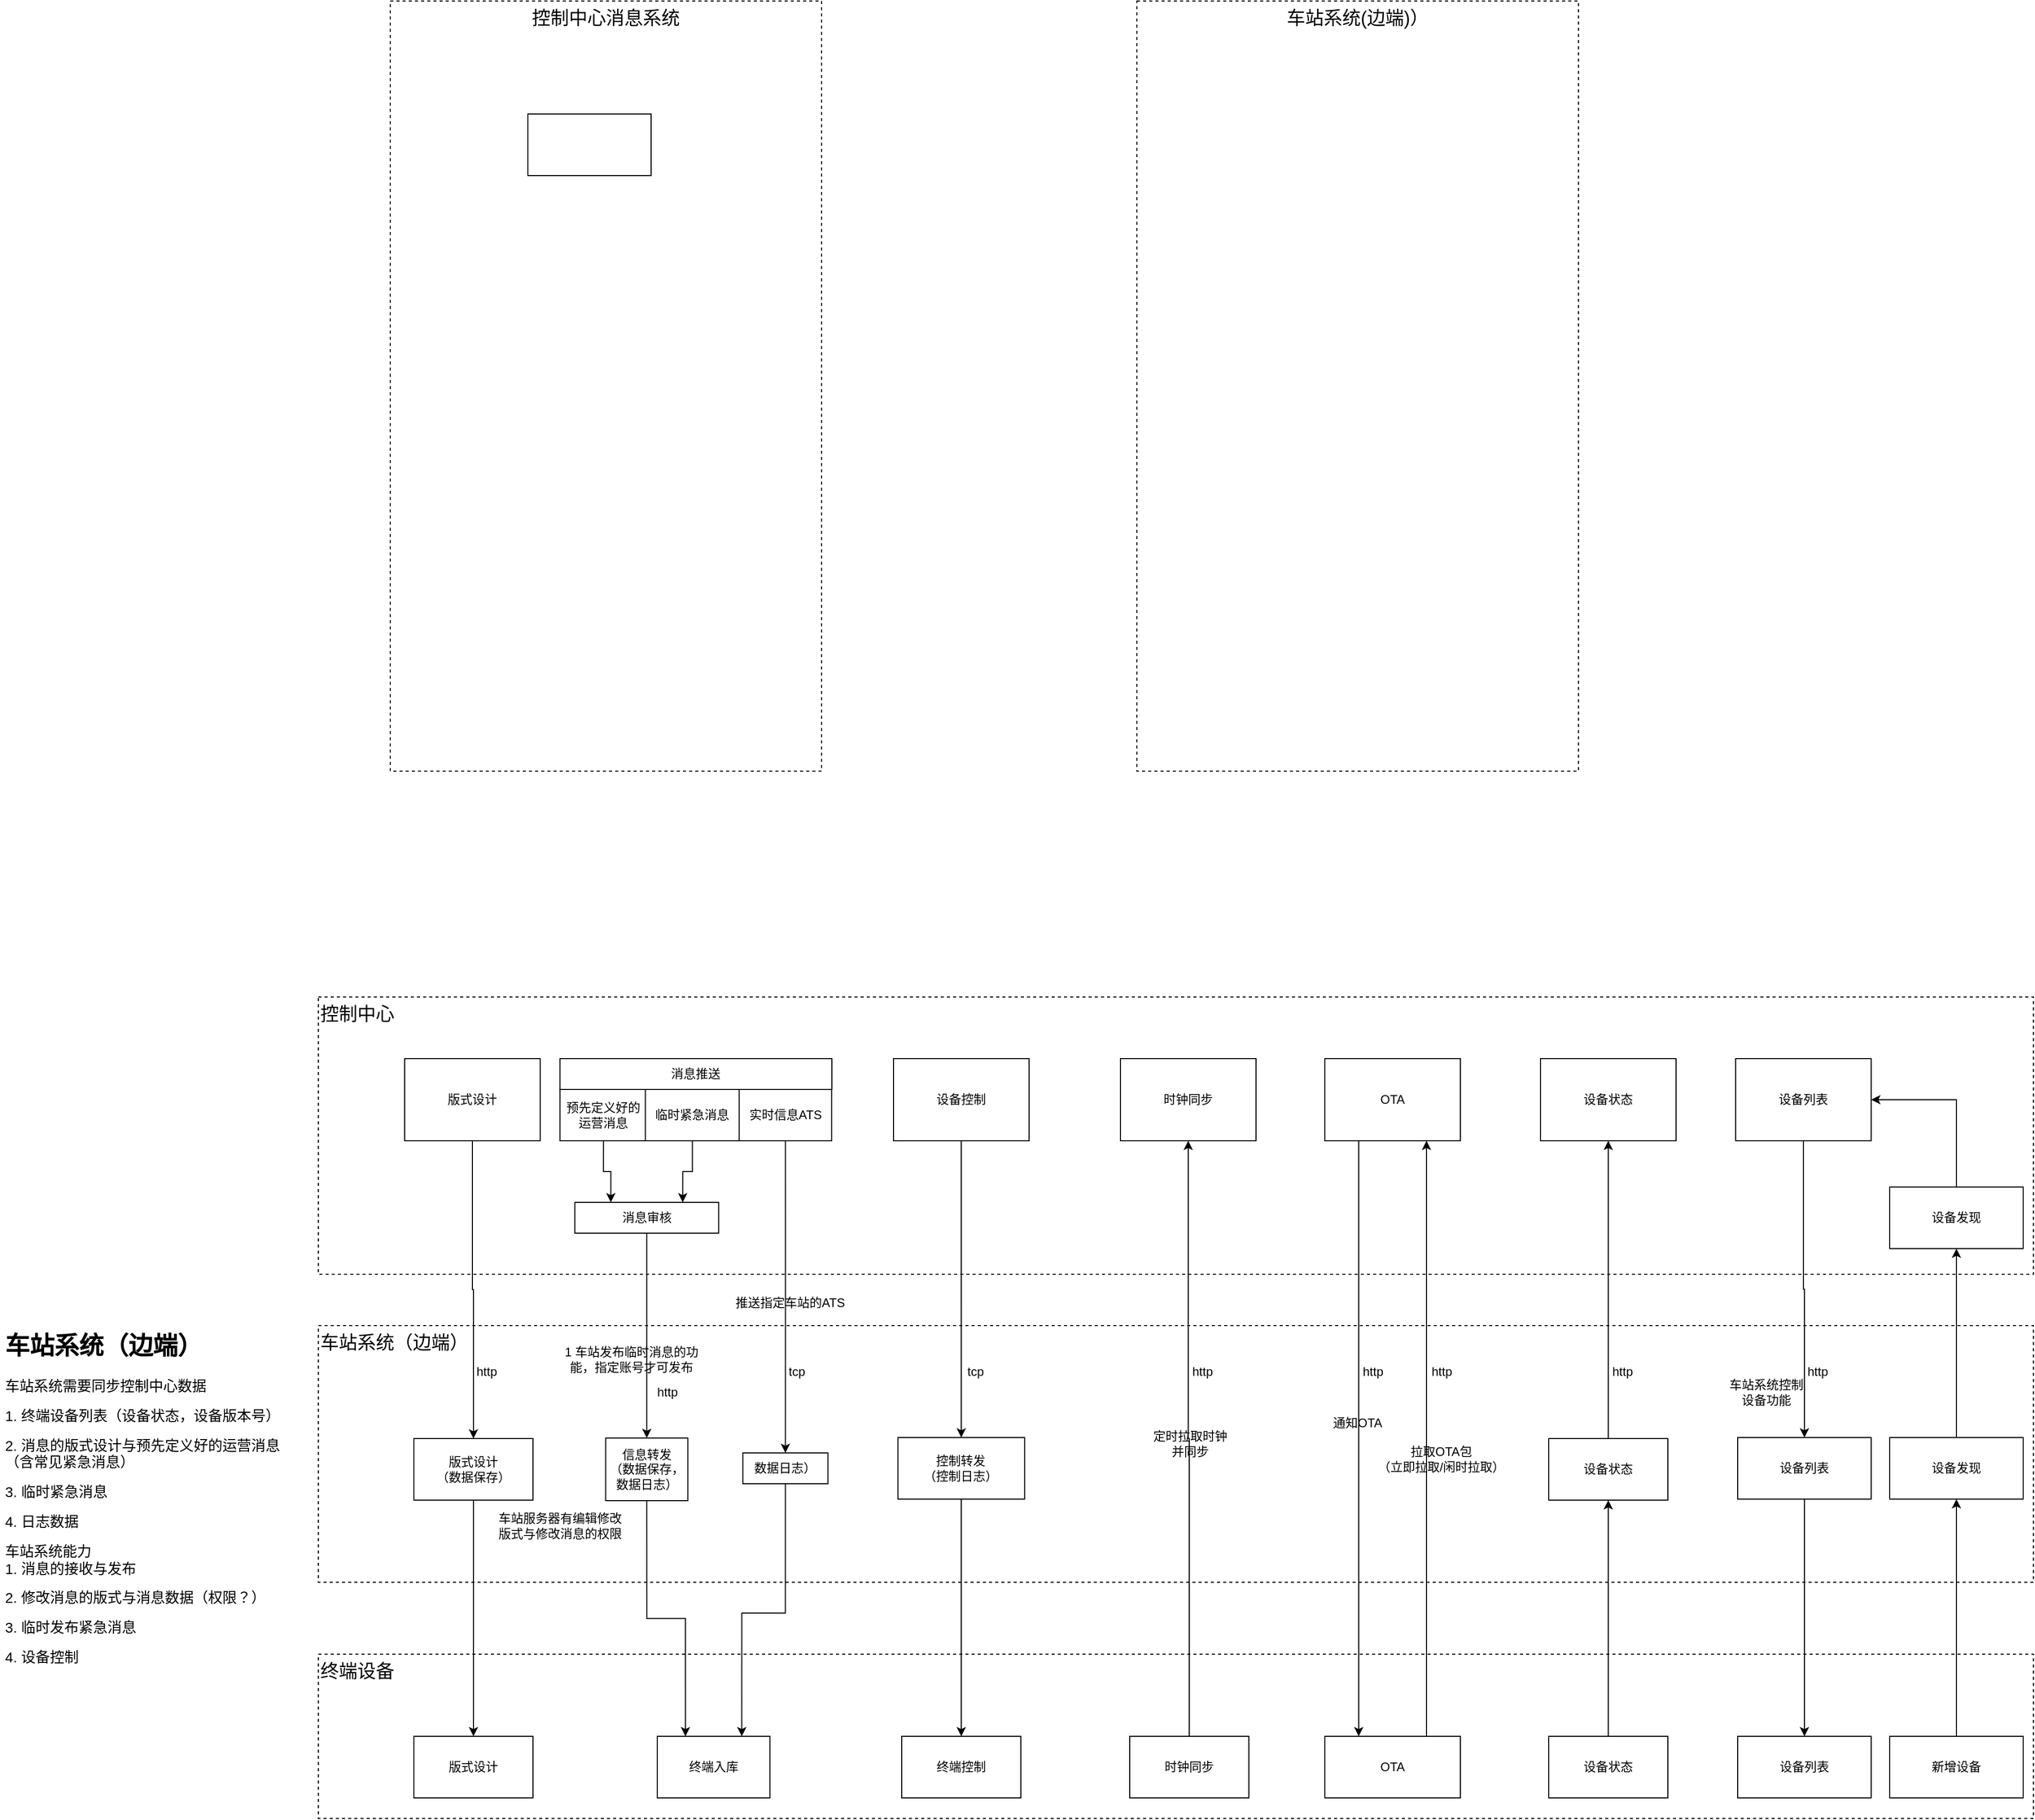 <mxfile version="21.3.5" type="github">
  <diagram name="第 1 页" id="WxWkG-pKVZrvrhtKARHQ">
    <mxGraphModel dx="1942" dy="854" grid="1" gridSize="10" guides="1" tooltips="1" connect="1" arrows="1" fold="1" page="1" pageScale="1" pageWidth="827" pageHeight="1169" math="0" shadow="0">
      <root>
        <mxCell id="0" />
        <mxCell id="1" parent="0" />
        <mxCell id="FDIz5WSHnkQEFrHZKm8G-6" value="&lt;font style=&quot;font-size: 18px;&quot;&gt;控制中心&lt;/font&gt;" style="rounded=0;whiteSpace=wrap;html=1;align=left;verticalAlign=top;dashed=1;" parent="1" vertex="1">
          <mxGeometry x="320" y="1210" width="1670" height="270" as="geometry" />
        </mxCell>
        <mxCell id="FDIz5WSHnkQEFrHZKm8G-10" value="&lt;font style=&quot;font-size: 18px;&quot;&gt;终端设备&lt;/font&gt;" style="rounded=0;whiteSpace=wrap;html=1;align=left;verticalAlign=top;dashed=1;" parent="1" vertex="1">
          <mxGeometry x="320" y="1850" width="1670" height="160" as="geometry" />
        </mxCell>
        <mxCell id="FDIz5WSHnkQEFrHZKm8G-11" value="&lt;font style=&quot;font-size: 18px;&quot;&gt;车站系统（边端）&lt;/font&gt;" style="rounded=0;whiteSpace=wrap;html=1;align=left;verticalAlign=top;dashed=1;" parent="1" vertex="1">
          <mxGeometry x="320" y="1530" width="1670" height="250" as="geometry" />
        </mxCell>
        <mxCell id="MEf120TzHeJ7vrePYZAw-9" value="&lt;font style=&quot;font-size: 18px;&quot;&gt;车站系统(边端)）&lt;/font&gt;" style="rounded=0;whiteSpace=wrap;html=1;dashed=1;verticalAlign=top;" parent="1" vertex="1">
          <mxGeometry x="1117" y="240" width="430" height="750" as="geometry" />
        </mxCell>
        <mxCell id="MEf120TzHeJ7vrePYZAw-5" value="&lt;font style=&quot;font-size: 18px;&quot;&gt;控制中心消息系统&lt;/font&gt;" style="rounded=0;whiteSpace=wrap;html=1;dashed=1;verticalAlign=top;" parent="1" vertex="1">
          <mxGeometry x="390" y="240" width="420" height="750" as="geometry" />
        </mxCell>
        <mxCell id="FDIz5WSHnkQEFrHZKm8G-16" style="edgeStyle=orthogonalEdgeStyle;rounded=0;orthogonalLoop=1;jettySize=auto;html=1;exitX=0.5;exitY=1;exitDx=0;exitDy=0;entryX=0.5;entryY=0;entryDx=0;entryDy=0;" parent="1" source="FDIz5WSHnkQEFrHZKm8G-12" target="FDIz5WSHnkQEFrHZKm8G-13" edge="1">
          <mxGeometry relative="1" as="geometry" />
        </mxCell>
        <mxCell id="FDIz5WSHnkQEFrHZKm8G-12" value="版式设计" style="rounded=0;whiteSpace=wrap;html=1;" parent="1" vertex="1">
          <mxGeometry x="404" y="1270" width="132" height="80" as="geometry" />
        </mxCell>
        <mxCell id="FDIz5WSHnkQEFrHZKm8G-17" style="edgeStyle=orthogonalEdgeStyle;rounded=0;orthogonalLoop=1;jettySize=auto;html=1;exitX=0.5;exitY=1;exitDx=0;exitDy=0;entryX=0.5;entryY=0;entryDx=0;entryDy=0;" parent="1" source="FDIz5WSHnkQEFrHZKm8G-13" target="FDIz5WSHnkQEFrHZKm8G-15" edge="1">
          <mxGeometry relative="1" as="geometry" />
        </mxCell>
        <mxCell id="FDIz5WSHnkQEFrHZKm8G-13" value="版式设计&lt;br&gt;（数据保存）" style="rounded=0;whiteSpace=wrap;html=1;" parent="1" vertex="1">
          <mxGeometry x="413" y="1640" width="116" height="60" as="geometry" />
        </mxCell>
        <mxCell id="FDIz5WSHnkQEFrHZKm8G-15" value="版式设计" style="rounded=0;whiteSpace=wrap;html=1;" parent="1" vertex="1">
          <mxGeometry x="413" y="1930" width="116" height="60" as="geometry" />
        </mxCell>
        <mxCell id="FDIz5WSHnkQEFrHZKm8G-18" value="消息推送" style="rounded=0;whiteSpace=wrap;html=1;" parent="1" vertex="1">
          <mxGeometry x="555.25" y="1270" width="264.75" height="30" as="geometry" />
        </mxCell>
        <mxCell id="FDIz5WSHnkQEFrHZKm8G-23" style="edgeStyle=orthogonalEdgeStyle;rounded=0;orthogonalLoop=1;jettySize=auto;html=1;exitX=0.5;exitY=1;exitDx=0;exitDy=0;entryX=0.25;entryY=0;entryDx=0;entryDy=0;" parent="1" source="FDIz5WSHnkQEFrHZKm8G-19" target="FDIz5WSHnkQEFrHZKm8G-21" edge="1">
          <mxGeometry relative="1" as="geometry" />
        </mxCell>
        <mxCell id="FDIz5WSHnkQEFrHZKm8G-19" value="预先定义好的运营消息" style="rounded=0;whiteSpace=wrap;html=1;" parent="1" vertex="1">
          <mxGeometry x="555.25" y="1300" width="84.75" height="50" as="geometry" />
        </mxCell>
        <mxCell id="FDIz5WSHnkQEFrHZKm8G-24" style="edgeStyle=orthogonalEdgeStyle;rounded=0;orthogonalLoop=1;jettySize=auto;html=1;exitX=0.5;exitY=1;exitDx=0;exitDy=0;entryX=0.75;entryY=0;entryDx=0;entryDy=0;" parent="1" source="FDIz5WSHnkQEFrHZKm8G-20" target="FDIz5WSHnkQEFrHZKm8G-21" edge="1">
          <mxGeometry relative="1" as="geometry" />
        </mxCell>
        <mxCell id="FDIz5WSHnkQEFrHZKm8G-20" value="临时紧急消息" style="rounded=0;whiteSpace=wrap;html=1;" parent="1" vertex="1">
          <mxGeometry x="638.37" y="1300" width="91.63" height="50" as="geometry" />
        </mxCell>
        <mxCell id="lnaJndpBKy_KP0AAHM30-50" style="edgeStyle=orthogonalEdgeStyle;rounded=0;orthogonalLoop=1;jettySize=auto;html=1;exitX=0.5;exitY=1;exitDx=0;exitDy=0;entryX=0.5;entryY=0;entryDx=0;entryDy=0;" edge="1" parent="1" source="FDIz5WSHnkQEFrHZKm8G-21" target="FDIz5WSHnkQEFrHZKm8G-27">
          <mxGeometry relative="1" as="geometry" />
        </mxCell>
        <mxCell id="FDIz5WSHnkQEFrHZKm8G-21" value="消息审核" style="rounded=0;whiteSpace=wrap;html=1;" parent="1" vertex="1">
          <mxGeometry x="569.75" y="1410" width="140" height="30" as="geometry" />
        </mxCell>
        <mxCell id="lnaJndpBKy_KP0AAHM30-52" style="edgeStyle=orthogonalEdgeStyle;rounded=0;orthogonalLoop=1;jettySize=auto;html=1;exitX=0.5;exitY=1;exitDx=0;exitDy=0;entryX=0.5;entryY=0;entryDx=0;entryDy=0;" edge="1" parent="1" source="FDIz5WSHnkQEFrHZKm8G-22" target="lnaJndpBKy_KP0AAHM30-51">
          <mxGeometry relative="1" as="geometry" />
        </mxCell>
        <mxCell id="FDIz5WSHnkQEFrHZKm8G-22" value="实时信息ATS" style="rounded=0;whiteSpace=wrap;html=1;" parent="1" vertex="1">
          <mxGeometry x="729.75" y="1300" width="90" height="50" as="geometry" />
        </mxCell>
        <mxCell id="FDIz5WSHnkQEFrHZKm8G-30" style="edgeStyle=orthogonalEdgeStyle;rounded=0;orthogonalLoop=1;jettySize=auto;html=1;exitX=0.5;exitY=1;exitDx=0;exitDy=0;entryX=0.25;entryY=0;entryDx=0;entryDy=0;" parent="1" source="FDIz5WSHnkQEFrHZKm8G-27" target="FDIz5WSHnkQEFrHZKm8G-29" edge="1">
          <mxGeometry relative="1" as="geometry" />
        </mxCell>
        <mxCell id="FDIz5WSHnkQEFrHZKm8G-27" value="信息转发&lt;br&gt;（数据保存，数据日志）" style="rounded=0;whiteSpace=wrap;html=1;" parent="1" vertex="1">
          <mxGeometry x="599.75" y="1639.5" width="80" height="61" as="geometry" />
        </mxCell>
        <mxCell id="FDIz5WSHnkQEFrHZKm8G-29" value="终端入库" style="rounded=0;whiteSpace=wrap;html=1;" parent="1" vertex="1">
          <mxGeometry x="650" y="1930" width="109.69" height="60" as="geometry" />
        </mxCell>
        <mxCell id="FDIz5WSHnkQEFrHZKm8G-34" style="edgeStyle=orthogonalEdgeStyle;rounded=0;orthogonalLoop=1;jettySize=auto;html=1;exitX=0.5;exitY=1;exitDx=0;exitDy=0;entryX=0.5;entryY=0;entryDx=0;entryDy=0;" parent="1" source="FDIz5WSHnkQEFrHZKm8G-31" target="FDIz5WSHnkQEFrHZKm8G-33" edge="1">
          <mxGeometry relative="1" as="geometry" />
        </mxCell>
        <mxCell id="FDIz5WSHnkQEFrHZKm8G-31" value="设备控制" style="rounded=0;whiteSpace=wrap;html=1;" parent="1" vertex="1">
          <mxGeometry x="880" y="1270" width="132" height="80" as="geometry" />
        </mxCell>
        <mxCell id="FDIz5WSHnkQEFrHZKm8G-36" style="edgeStyle=orthogonalEdgeStyle;rounded=0;orthogonalLoop=1;jettySize=auto;html=1;exitX=0.5;exitY=1;exitDx=0;exitDy=0;entryX=0.5;entryY=0;entryDx=0;entryDy=0;" parent="1" source="FDIz5WSHnkQEFrHZKm8G-33" target="FDIz5WSHnkQEFrHZKm8G-35" edge="1">
          <mxGeometry relative="1" as="geometry" />
        </mxCell>
        <mxCell id="FDIz5WSHnkQEFrHZKm8G-33" value="控制转发&lt;br&gt;（控制日志）" style="rounded=0;whiteSpace=wrap;html=1;" parent="1" vertex="1">
          <mxGeometry x="884.32" y="1639" width="123.37" height="60" as="geometry" />
        </mxCell>
        <mxCell id="FDIz5WSHnkQEFrHZKm8G-35" value="终端控制" style="rounded=0;whiteSpace=wrap;html=1;" parent="1" vertex="1">
          <mxGeometry x="888" y="1930" width="116" height="60" as="geometry" />
        </mxCell>
        <mxCell id="FDIz5WSHnkQEFrHZKm8G-37" value="时钟同步" style="rounded=0;whiteSpace=wrap;html=1;" parent="1" vertex="1">
          <mxGeometry x="1101" y="1270" width="132" height="80" as="geometry" />
        </mxCell>
        <mxCell id="lnaJndpBKy_KP0AAHM30-5" style="edgeStyle=orthogonalEdgeStyle;rounded=0;orthogonalLoop=1;jettySize=auto;html=1;exitX=0.25;exitY=1;exitDx=0;exitDy=0;entryX=0.25;entryY=0;entryDx=0;entryDy=0;" edge="1" parent="1" source="FDIz5WSHnkQEFrHZKm8G-38" target="lnaJndpBKy_KP0AAHM30-2">
          <mxGeometry relative="1" as="geometry" />
        </mxCell>
        <mxCell id="FDIz5WSHnkQEFrHZKm8G-38" value="OTA" style="rounded=0;whiteSpace=wrap;html=1;" parent="1" vertex="1">
          <mxGeometry x="1300" y="1270" width="132" height="80" as="geometry" />
        </mxCell>
        <mxCell id="FDIz5WSHnkQEFrHZKm8G-39" value="设备状态" style="rounded=0;whiteSpace=wrap;html=1;" parent="1" vertex="1">
          <mxGeometry x="1510" y="1270" width="132" height="80" as="geometry" />
        </mxCell>
        <mxCell id="lnaJndpBKy_KP0AAHM30-4" style="edgeStyle=orthogonalEdgeStyle;rounded=0;orthogonalLoop=1;jettySize=auto;html=1;exitX=0.5;exitY=0;exitDx=0;exitDy=0;entryX=0.5;entryY=1;entryDx=0;entryDy=0;" edge="1" parent="1" source="lnaJndpBKy_KP0AAHM30-1" target="FDIz5WSHnkQEFrHZKm8G-37">
          <mxGeometry relative="1" as="geometry" />
        </mxCell>
        <mxCell id="lnaJndpBKy_KP0AAHM30-1" value="时钟同步" style="rounded=0;whiteSpace=wrap;html=1;" vertex="1" parent="1">
          <mxGeometry x="1110" y="1930" width="116" height="60" as="geometry" />
        </mxCell>
        <mxCell id="lnaJndpBKy_KP0AAHM30-6" style="edgeStyle=orthogonalEdgeStyle;rounded=0;orthogonalLoop=1;jettySize=auto;html=1;exitX=0.75;exitY=0;exitDx=0;exitDy=0;entryX=0.75;entryY=1;entryDx=0;entryDy=0;" edge="1" parent="1" source="lnaJndpBKy_KP0AAHM30-2" target="FDIz5WSHnkQEFrHZKm8G-38">
          <mxGeometry relative="1" as="geometry" />
        </mxCell>
        <mxCell id="lnaJndpBKy_KP0AAHM30-2" value="OTA" style="rounded=0;whiteSpace=wrap;html=1;" vertex="1" parent="1">
          <mxGeometry x="1300" y="1930" width="132" height="60" as="geometry" />
        </mxCell>
        <mxCell id="lnaJndpBKy_KP0AAHM30-7" style="edgeStyle=orthogonalEdgeStyle;rounded=0;orthogonalLoop=1;jettySize=auto;html=1;exitX=0.5;exitY=0;exitDx=0;exitDy=0;entryX=0.5;entryY=1;entryDx=0;entryDy=0;" edge="1" parent="1" source="lnaJndpBKy_KP0AAHM30-3" target="lnaJndpBKy_KP0AAHM30-28">
          <mxGeometry relative="1" as="geometry" />
        </mxCell>
        <mxCell id="lnaJndpBKy_KP0AAHM30-3" value="设备状态" style="rounded=0;whiteSpace=wrap;html=1;" vertex="1" parent="1">
          <mxGeometry x="1518" y="1930" width="116" height="60" as="geometry" />
        </mxCell>
        <mxCell id="lnaJndpBKy_KP0AAHM30-12" style="edgeStyle=orthogonalEdgeStyle;rounded=0;orthogonalLoop=1;jettySize=auto;html=1;exitX=0.5;exitY=1;exitDx=0;exitDy=0;entryX=0.5;entryY=0;entryDx=0;entryDy=0;" edge="1" parent="1" source="lnaJndpBKy_KP0AAHM30-9" target="lnaJndpBKy_KP0AAHM30-10">
          <mxGeometry relative="1" as="geometry" />
        </mxCell>
        <mxCell id="lnaJndpBKy_KP0AAHM30-9" value="设备列表" style="rounded=0;whiteSpace=wrap;html=1;" vertex="1" parent="1">
          <mxGeometry x="1700" y="1270" width="132" height="80" as="geometry" />
        </mxCell>
        <mxCell id="lnaJndpBKy_KP0AAHM30-13" style="edgeStyle=orthogonalEdgeStyle;rounded=0;orthogonalLoop=1;jettySize=auto;html=1;exitX=0.5;exitY=1;exitDx=0;exitDy=0;" edge="1" parent="1" source="lnaJndpBKy_KP0AAHM30-10" target="lnaJndpBKy_KP0AAHM30-11">
          <mxGeometry relative="1" as="geometry" />
        </mxCell>
        <mxCell id="lnaJndpBKy_KP0AAHM30-10" value="设备列表" style="rounded=0;whiteSpace=wrap;html=1;" vertex="1" parent="1">
          <mxGeometry x="1702" y="1639" width="130" height="60" as="geometry" />
        </mxCell>
        <mxCell id="lnaJndpBKy_KP0AAHM30-11" value="设备列表" style="rounded=0;whiteSpace=wrap;html=1;" vertex="1" parent="1">
          <mxGeometry x="1702" y="1930" width="130" height="60" as="geometry" />
        </mxCell>
        <mxCell id="lnaJndpBKy_KP0AAHM30-15" value="1 车站发布临时消息的功能，指定账号才可发布" style="text;html=1;strokeColor=none;fillColor=none;align=center;verticalAlign=middle;whiteSpace=wrap;rounded=0;" vertex="1" parent="1">
          <mxGeometry x="555.25" y="1545" width="140" height="35" as="geometry" />
        </mxCell>
        <mxCell id="lnaJndpBKy_KP0AAHM30-17" value="车站系统控制设备功能" style="text;html=1;strokeColor=none;fillColor=none;align=center;verticalAlign=middle;whiteSpace=wrap;rounded=0;" vertex="1" parent="1">
          <mxGeometry x="1690" y="1570" width="80" height="50" as="geometry" />
        </mxCell>
        <mxCell id="lnaJndpBKy_KP0AAHM30-21" value="定时拉取时钟并同步" style="text;html=1;strokeColor=none;fillColor=none;align=center;verticalAlign=middle;whiteSpace=wrap;rounded=0;" vertex="1" parent="1">
          <mxGeometry x="1129" y="1620" width="80" height="50" as="geometry" />
        </mxCell>
        <mxCell id="lnaJndpBKy_KP0AAHM30-22" value="通知OTA" style="text;html=1;strokeColor=none;fillColor=none;align=center;verticalAlign=middle;whiteSpace=wrap;rounded=0;" vertex="1" parent="1">
          <mxGeometry x="1292" y="1600" width="80" height="50" as="geometry" />
        </mxCell>
        <mxCell id="lnaJndpBKy_KP0AAHM30-24" value="拉取OTA包&lt;br&gt;（立即拉取/闲时拉取）" style="text;html=1;strokeColor=none;fillColor=none;align=center;verticalAlign=middle;whiteSpace=wrap;rounded=0;" vertex="1" parent="1">
          <mxGeometry x="1350" y="1640" width="127" height="40" as="geometry" />
        </mxCell>
        <mxCell id="lnaJndpBKy_KP0AAHM30-25" value="推送指定车站的ATS" style="text;html=1;strokeColor=none;fillColor=none;align=center;verticalAlign=middle;whiteSpace=wrap;rounded=0;" vertex="1" parent="1">
          <mxGeometry x="715.37" y="1490" width="129.38" height="35" as="geometry" />
        </mxCell>
        <mxCell id="lnaJndpBKy_KP0AAHM30-27" value="车站服务器有编辑修改版式与修改消息的权限" style="text;html=1;strokeColor=none;fillColor=none;align=center;verticalAlign=middle;whiteSpace=wrap;rounded=0;" vertex="1" parent="1">
          <mxGeometry x="490.0" y="1707.5" width="131.38" height="35" as="geometry" />
        </mxCell>
        <mxCell id="lnaJndpBKy_KP0AAHM30-30" style="edgeStyle=orthogonalEdgeStyle;rounded=0;orthogonalLoop=1;jettySize=auto;html=1;exitX=0.5;exitY=0;exitDx=0;exitDy=0;" edge="1" parent="1" source="lnaJndpBKy_KP0AAHM30-28" target="FDIz5WSHnkQEFrHZKm8G-39">
          <mxGeometry relative="1" as="geometry" />
        </mxCell>
        <mxCell id="lnaJndpBKy_KP0AAHM30-28" value="设备状态" style="rounded=0;whiteSpace=wrap;html=1;" vertex="1" parent="1">
          <mxGeometry x="1518" y="1640" width="116" height="60" as="geometry" />
        </mxCell>
        <mxCell id="lnaJndpBKy_KP0AAHM30-31" value="" style="rounded=0;whiteSpace=wrap;html=1;" vertex="1" parent="1">
          <mxGeometry x="524" y="350" width="120" height="60" as="geometry" />
        </mxCell>
        <mxCell id="lnaJndpBKy_KP0AAHM30-32" value="&lt;h1&gt;车站系统（边端）&lt;/h1&gt;&lt;p&gt;&lt;font style=&quot;font-size: 14px;&quot;&gt;车站系统需要同步控制中心数据&lt;/font&gt;&lt;/p&gt;&lt;p&gt;&lt;font style=&quot;font-size: 14px;&quot;&gt;1. 终端设备列表（设备状态，设备版本号）&lt;/font&gt;&lt;/p&gt;&lt;p&gt;&lt;font style=&quot;font-size: 14px;&quot;&gt;2. 消息的版式设计与预先定义好的运营消息（含常见紧急消息）&lt;/font&gt;&lt;/p&gt;&lt;p&gt;&lt;font style=&quot;font-size: 14px;&quot;&gt;3. 临时紧急消息&lt;/font&gt;&lt;/p&gt;&lt;p&gt;&lt;font style=&quot;font-size: 14px;&quot;&gt;4. 日志数据&lt;/font&gt;&lt;/p&gt;&lt;p&gt;&lt;font style=&quot;font-size: 14px;&quot;&gt;车站系统能力&lt;br&gt;1. 消息的接收与发布&lt;/font&gt;&lt;/p&gt;&lt;p&gt;&lt;font style=&quot;font-size: 14px;&quot;&gt;2. 修改消息的版式与消息数据（权限？）&lt;/font&gt;&lt;/p&gt;&lt;p&gt;&lt;font style=&quot;font-size: 14px;&quot;&gt;3. 临时发布紧急消息&lt;/font&gt;&lt;/p&gt;&lt;p&gt;&lt;font style=&quot;font-size: 14px;&quot;&gt;4. 设备控制&lt;/font&gt;&lt;/p&gt;" style="text;html=1;strokeColor=none;fillColor=none;spacing=5;spacingTop=-20;whiteSpace=wrap;overflow=hidden;rounded=0;" vertex="1" parent="1">
          <mxGeometry x="10" y="1530" width="300" height="390" as="geometry" />
        </mxCell>
        <mxCell id="lnaJndpBKy_KP0AAHM30-35" value="http" style="text;html=1;strokeColor=none;fillColor=none;align=center;verticalAlign=middle;whiteSpace=wrap;rounded=0;" vertex="1" parent="1">
          <mxGeometry x="454" y="1560" width="60" height="30" as="geometry" />
        </mxCell>
        <mxCell id="lnaJndpBKy_KP0AAHM30-36" value="tcp" style="text;html=1;strokeColor=none;fillColor=none;align=center;verticalAlign=middle;whiteSpace=wrap;rounded=0;" vertex="1" parent="1">
          <mxGeometry x="930" y="1560" width="60" height="30" as="geometry" />
        </mxCell>
        <mxCell id="lnaJndpBKy_KP0AAHM30-37" value="http" style="text;html=1;strokeColor=none;fillColor=none;align=center;verticalAlign=middle;whiteSpace=wrap;rounded=0;" vertex="1" parent="1">
          <mxGeometry x="630" y="1580" width="60" height="30" as="geometry" />
        </mxCell>
        <mxCell id="lnaJndpBKy_KP0AAHM30-39" value="http" style="text;html=1;strokeColor=none;fillColor=none;align=center;verticalAlign=middle;whiteSpace=wrap;rounded=0;" vertex="1" parent="1">
          <mxGeometry x="1151" y="1560" width="60" height="30" as="geometry" />
        </mxCell>
        <mxCell id="lnaJndpBKy_KP0AAHM30-40" value="http" style="text;html=1;strokeColor=none;fillColor=none;align=center;verticalAlign=middle;whiteSpace=wrap;rounded=0;" vertex="1" parent="1">
          <mxGeometry x="1317" y="1560" width="60" height="30" as="geometry" />
        </mxCell>
        <mxCell id="lnaJndpBKy_KP0AAHM30-41" value="http" style="text;html=1;strokeColor=none;fillColor=none;align=center;verticalAlign=middle;whiteSpace=wrap;rounded=0;" vertex="1" parent="1">
          <mxGeometry x="1383.5" y="1560" width="60" height="30" as="geometry" />
        </mxCell>
        <mxCell id="lnaJndpBKy_KP0AAHM30-42" value="http" style="text;html=1;strokeColor=none;fillColor=none;align=center;verticalAlign=middle;whiteSpace=wrap;rounded=0;" vertex="1" parent="1">
          <mxGeometry x="1560" y="1560" width="60" height="30" as="geometry" />
        </mxCell>
        <mxCell id="lnaJndpBKy_KP0AAHM30-43" value="http" style="text;html=1;strokeColor=none;fillColor=none;align=center;verticalAlign=middle;whiteSpace=wrap;rounded=0;" vertex="1" parent="1">
          <mxGeometry x="1750" y="1560" width="60" height="30" as="geometry" />
        </mxCell>
        <mxCell id="lnaJndpBKy_KP0AAHM30-47" style="edgeStyle=orthogonalEdgeStyle;rounded=0;orthogonalLoop=1;jettySize=auto;html=1;exitX=0.5;exitY=0;exitDx=0;exitDy=0;" edge="1" parent="1" source="lnaJndpBKy_KP0AAHM30-44" target="lnaJndpBKy_KP0AAHM30-45">
          <mxGeometry relative="1" as="geometry" />
        </mxCell>
        <mxCell id="lnaJndpBKy_KP0AAHM30-44" value="新增设备" style="rounded=0;whiteSpace=wrap;html=1;" vertex="1" parent="1">
          <mxGeometry x="1850" y="1930" width="130" height="60" as="geometry" />
        </mxCell>
        <mxCell id="lnaJndpBKy_KP0AAHM30-48" style="edgeStyle=orthogonalEdgeStyle;rounded=0;orthogonalLoop=1;jettySize=auto;html=1;" edge="1" parent="1" source="lnaJndpBKy_KP0AAHM30-45" target="lnaJndpBKy_KP0AAHM30-46">
          <mxGeometry relative="1" as="geometry" />
        </mxCell>
        <mxCell id="lnaJndpBKy_KP0AAHM30-45" value="设备发现" style="rounded=0;whiteSpace=wrap;html=1;" vertex="1" parent="1">
          <mxGeometry x="1850" y="1639" width="130" height="60" as="geometry" />
        </mxCell>
        <mxCell id="lnaJndpBKy_KP0AAHM30-49" style="edgeStyle=orthogonalEdgeStyle;rounded=0;orthogonalLoop=1;jettySize=auto;html=1;exitX=0.5;exitY=0;exitDx=0;exitDy=0;entryX=1;entryY=0.5;entryDx=0;entryDy=0;" edge="1" parent="1" source="lnaJndpBKy_KP0AAHM30-46" target="lnaJndpBKy_KP0AAHM30-9">
          <mxGeometry relative="1" as="geometry" />
        </mxCell>
        <mxCell id="lnaJndpBKy_KP0AAHM30-46" value="设备发现" style="rounded=0;whiteSpace=wrap;html=1;" vertex="1" parent="1">
          <mxGeometry x="1850" y="1395" width="130" height="60" as="geometry" />
        </mxCell>
        <mxCell id="lnaJndpBKy_KP0AAHM30-53" style="edgeStyle=orthogonalEdgeStyle;rounded=0;orthogonalLoop=1;jettySize=auto;html=1;exitX=0.5;exitY=1;exitDx=0;exitDy=0;entryX=0.75;entryY=0;entryDx=0;entryDy=0;" edge="1" parent="1" source="lnaJndpBKy_KP0AAHM30-51" target="FDIz5WSHnkQEFrHZKm8G-29">
          <mxGeometry relative="1" as="geometry">
            <Array as="points">
              <mxPoint x="775" y="1810" />
              <mxPoint x="732" y="1810" />
            </Array>
          </mxGeometry>
        </mxCell>
        <mxCell id="lnaJndpBKy_KP0AAHM30-51" value="数据日志）" style="rounded=0;whiteSpace=wrap;html=1;" vertex="1" parent="1">
          <mxGeometry x="733.31" y="1654" width="82.87" height="30" as="geometry" />
        </mxCell>
        <mxCell id="lnaJndpBKy_KP0AAHM30-54" value="tcp" style="text;html=1;strokeColor=none;fillColor=none;align=center;verticalAlign=middle;whiteSpace=wrap;rounded=0;" vertex="1" parent="1">
          <mxGeometry x="756.18" y="1560" width="60" height="30" as="geometry" />
        </mxCell>
      </root>
    </mxGraphModel>
  </diagram>
</mxfile>

